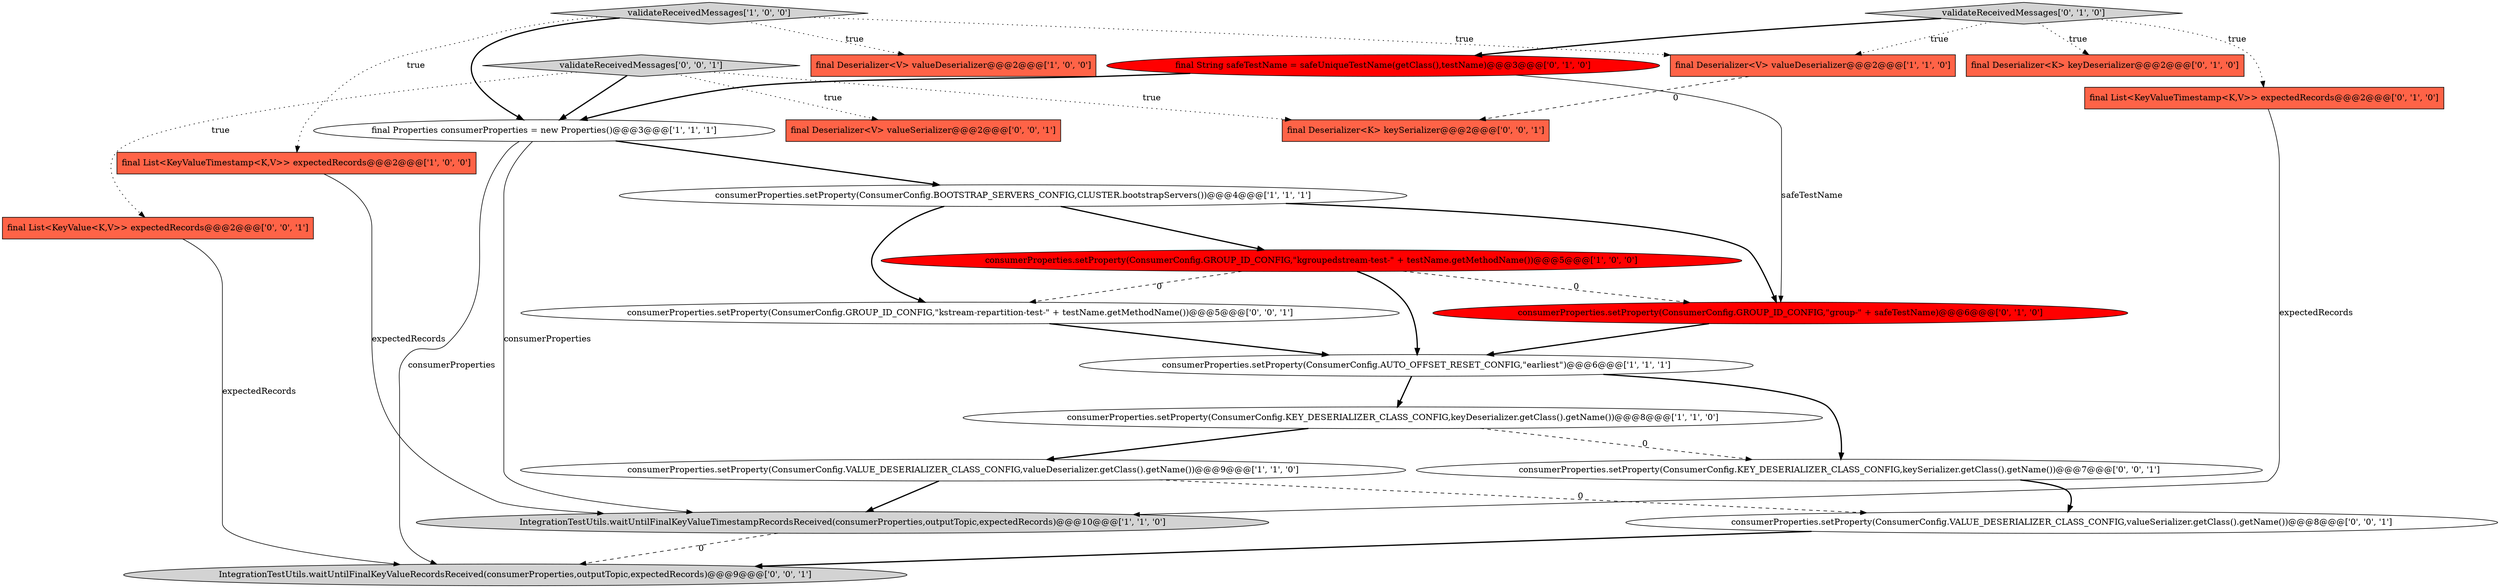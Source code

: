 digraph {
23 [style = filled, label = "consumerProperties.setProperty(ConsumerConfig.KEY_DESERIALIZER_CLASS_CONFIG,keySerializer.getClass().getName())@@@7@@@['0', '0', '1']", fillcolor = white, shape = ellipse image = "AAA0AAABBB3BBB"];
20 [style = filled, label = "consumerProperties.setProperty(ConsumerConfig.VALUE_DESERIALIZER_CLASS_CONFIG,valueSerializer.getClass().getName())@@@8@@@['0', '0', '1']", fillcolor = white, shape = ellipse image = "AAA0AAABBB3BBB"];
6 [style = filled, label = "consumerProperties.setProperty(ConsumerConfig.VALUE_DESERIALIZER_CLASS_CONFIG,valueDeserializer.getClass().getName())@@@9@@@['1', '1', '0']", fillcolor = white, shape = ellipse image = "AAA0AAABBB1BBB"];
11 [style = filled, label = "final String safeTestName = safeUniqueTestName(getClass(),testName)@@@3@@@['0', '1', '0']", fillcolor = red, shape = ellipse image = "AAA1AAABBB2BBB"];
18 [style = filled, label = "validateReceivedMessages['0', '0', '1']", fillcolor = lightgray, shape = diamond image = "AAA0AAABBB3BBB"];
14 [style = filled, label = "final Deserializer<K> keyDeserializer@@@2@@@['0', '1', '0']", fillcolor = tomato, shape = box image = "AAA0AAABBB2BBB"];
3 [style = filled, label = "consumerProperties.setProperty(ConsumerConfig.KEY_DESERIALIZER_CLASS_CONFIG,keyDeserializer.getClass().getName())@@@8@@@['1', '1', '0']", fillcolor = white, shape = ellipse image = "AAA0AAABBB1BBB"];
5 [style = filled, label = "consumerProperties.setProperty(ConsumerConfig.AUTO_OFFSET_RESET_CONFIG,\"earliest\")@@@6@@@['1', '1', '1']", fillcolor = white, shape = ellipse image = "AAA0AAABBB1BBB"];
16 [style = filled, label = "final Deserializer<V> valueSerializer@@@2@@@['0', '0', '1']", fillcolor = tomato, shape = box image = "AAA0AAABBB3BBB"];
7 [style = filled, label = "validateReceivedMessages['1', '0', '0']", fillcolor = lightgray, shape = diamond image = "AAA0AAABBB1BBB"];
22 [style = filled, label = "final Deserializer<K> keySerializer@@@2@@@['0', '0', '1']", fillcolor = tomato, shape = box image = "AAA0AAABBB3BBB"];
2 [style = filled, label = "consumerProperties.setProperty(ConsumerConfig.BOOTSTRAP_SERVERS_CONFIG,CLUSTER.bootstrapServers())@@@4@@@['1', '1', '1']", fillcolor = white, shape = ellipse image = "AAA0AAABBB1BBB"];
9 [style = filled, label = "final Deserializer<V> valueDeserializer@@@2@@@['1', '1', '0']", fillcolor = tomato, shape = box image = "AAA0AAABBB1BBB"];
12 [style = filled, label = "final List<KeyValueTimestamp<K,V>> expectedRecords@@@2@@@['0', '1', '0']", fillcolor = tomato, shape = box image = "AAA0AAABBB2BBB"];
4 [style = filled, label = "final Properties consumerProperties = new Properties()@@@3@@@['1', '1', '1']", fillcolor = white, shape = ellipse image = "AAA0AAABBB1BBB"];
0 [style = filled, label = "final Deserializer<V> valueDeserializer@@@2@@@['1', '0', '0']", fillcolor = tomato, shape = box image = "AAA0AAABBB1BBB"];
13 [style = filled, label = "validateReceivedMessages['0', '1', '0']", fillcolor = lightgray, shape = diamond image = "AAA0AAABBB2BBB"];
17 [style = filled, label = "IntegrationTestUtils.waitUntilFinalKeyValueRecordsReceived(consumerProperties,outputTopic,expectedRecords)@@@9@@@['0', '0', '1']", fillcolor = lightgray, shape = ellipse image = "AAA0AAABBB3BBB"];
19 [style = filled, label = "consumerProperties.setProperty(ConsumerConfig.GROUP_ID_CONFIG,\"kstream-repartition-test-\" + testName.getMethodName())@@@5@@@['0', '0', '1']", fillcolor = white, shape = ellipse image = "AAA0AAABBB3BBB"];
21 [style = filled, label = "final List<KeyValue<K,V>> expectedRecords@@@2@@@['0', '0', '1']", fillcolor = tomato, shape = box image = "AAA0AAABBB3BBB"];
15 [style = filled, label = "consumerProperties.setProperty(ConsumerConfig.GROUP_ID_CONFIG,\"group-\" + safeTestName)@@@6@@@['0', '1', '0']", fillcolor = red, shape = ellipse image = "AAA1AAABBB2BBB"];
1 [style = filled, label = "final List<KeyValueTimestamp<K,V>> expectedRecords@@@2@@@['1', '0', '0']", fillcolor = tomato, shape = box image = "AAA0AAABBB1BBB"];
8 [style = filled, label = "consumerProperties.setProperty(ConsumerConfig.GROUP_ID_CONFIG,\"kgroupedstream-test-\" + testName.getMethodName())@@@5@@@['1', '0', '0']", fillcolor = red, shape = ellipse image = "AAA1AAABBB1BBB"];
10 [style = filled, label = "IntegrationTestUtils.waitUntilFinalKeyValueTimestampRecordsReceived(consumerProperties,outputTopic,expectedRecords)@@@10@@@['1', '1', '0']", fillcolor = lightgray, shape = ellipse image = "AAA0AAABBB1BBB"];
11->15 [style = solid, label="safeTestName"];
5->3 [style = bold, label=""];
8->19 [style = dashed, label="0"];
23->20 [style = bold, label=""];
2->19 [style = bold, label=""];
20->17 [style = bold, label=""];
12->10 [style = solid, label="expectedRecords"];
5->23 [style = bold, label=""];
4->17 [style = solid, label="consumerProperties"];
13->12 [style = dotted, label="true"];
18->16 [style = dotted, label="true"];
6->20 [style = dashed, label="0"];
8->15 [style = dashed, label="0"];
11->4 [style = bold, label=""];
18->21 [style = dotted, label="true"];
3->6 [style = bold, label=""];
9->22 [style = dashed, label="0"];
4->2 [style = bold, label=""];
7->4 [style = bold, label=""];
7->9 [style = dotted, label="true"];
21->17 [style = solid, label="expectedRecords"];
7->0 [style = dotted, label="true"];
13->11 [style = bold, label=""];
15->5 [style = bold, label=""];
3->23 [style = dashed, label="0"];
19->5 [style = bold, label=""];
18->4 [style = bold, label=""];
8->5 [style = bold, label=""];
4->10 [style = solid, label="consumerProperties"];
6->10 [style = bold, label=""];
2->15 [style = bold, label=""];
10->17 [style = dashed, label="0"];
18->22 [style = dotted, label="true"];
7->1 [style = dotted, label="true"];
13->14 [style = dotted, label="true"];
1->10 [style = solid, label="expectedRecords"];
2->8 [style = bold, label=""];
13->9 [style = dotted, label="true"];
}
